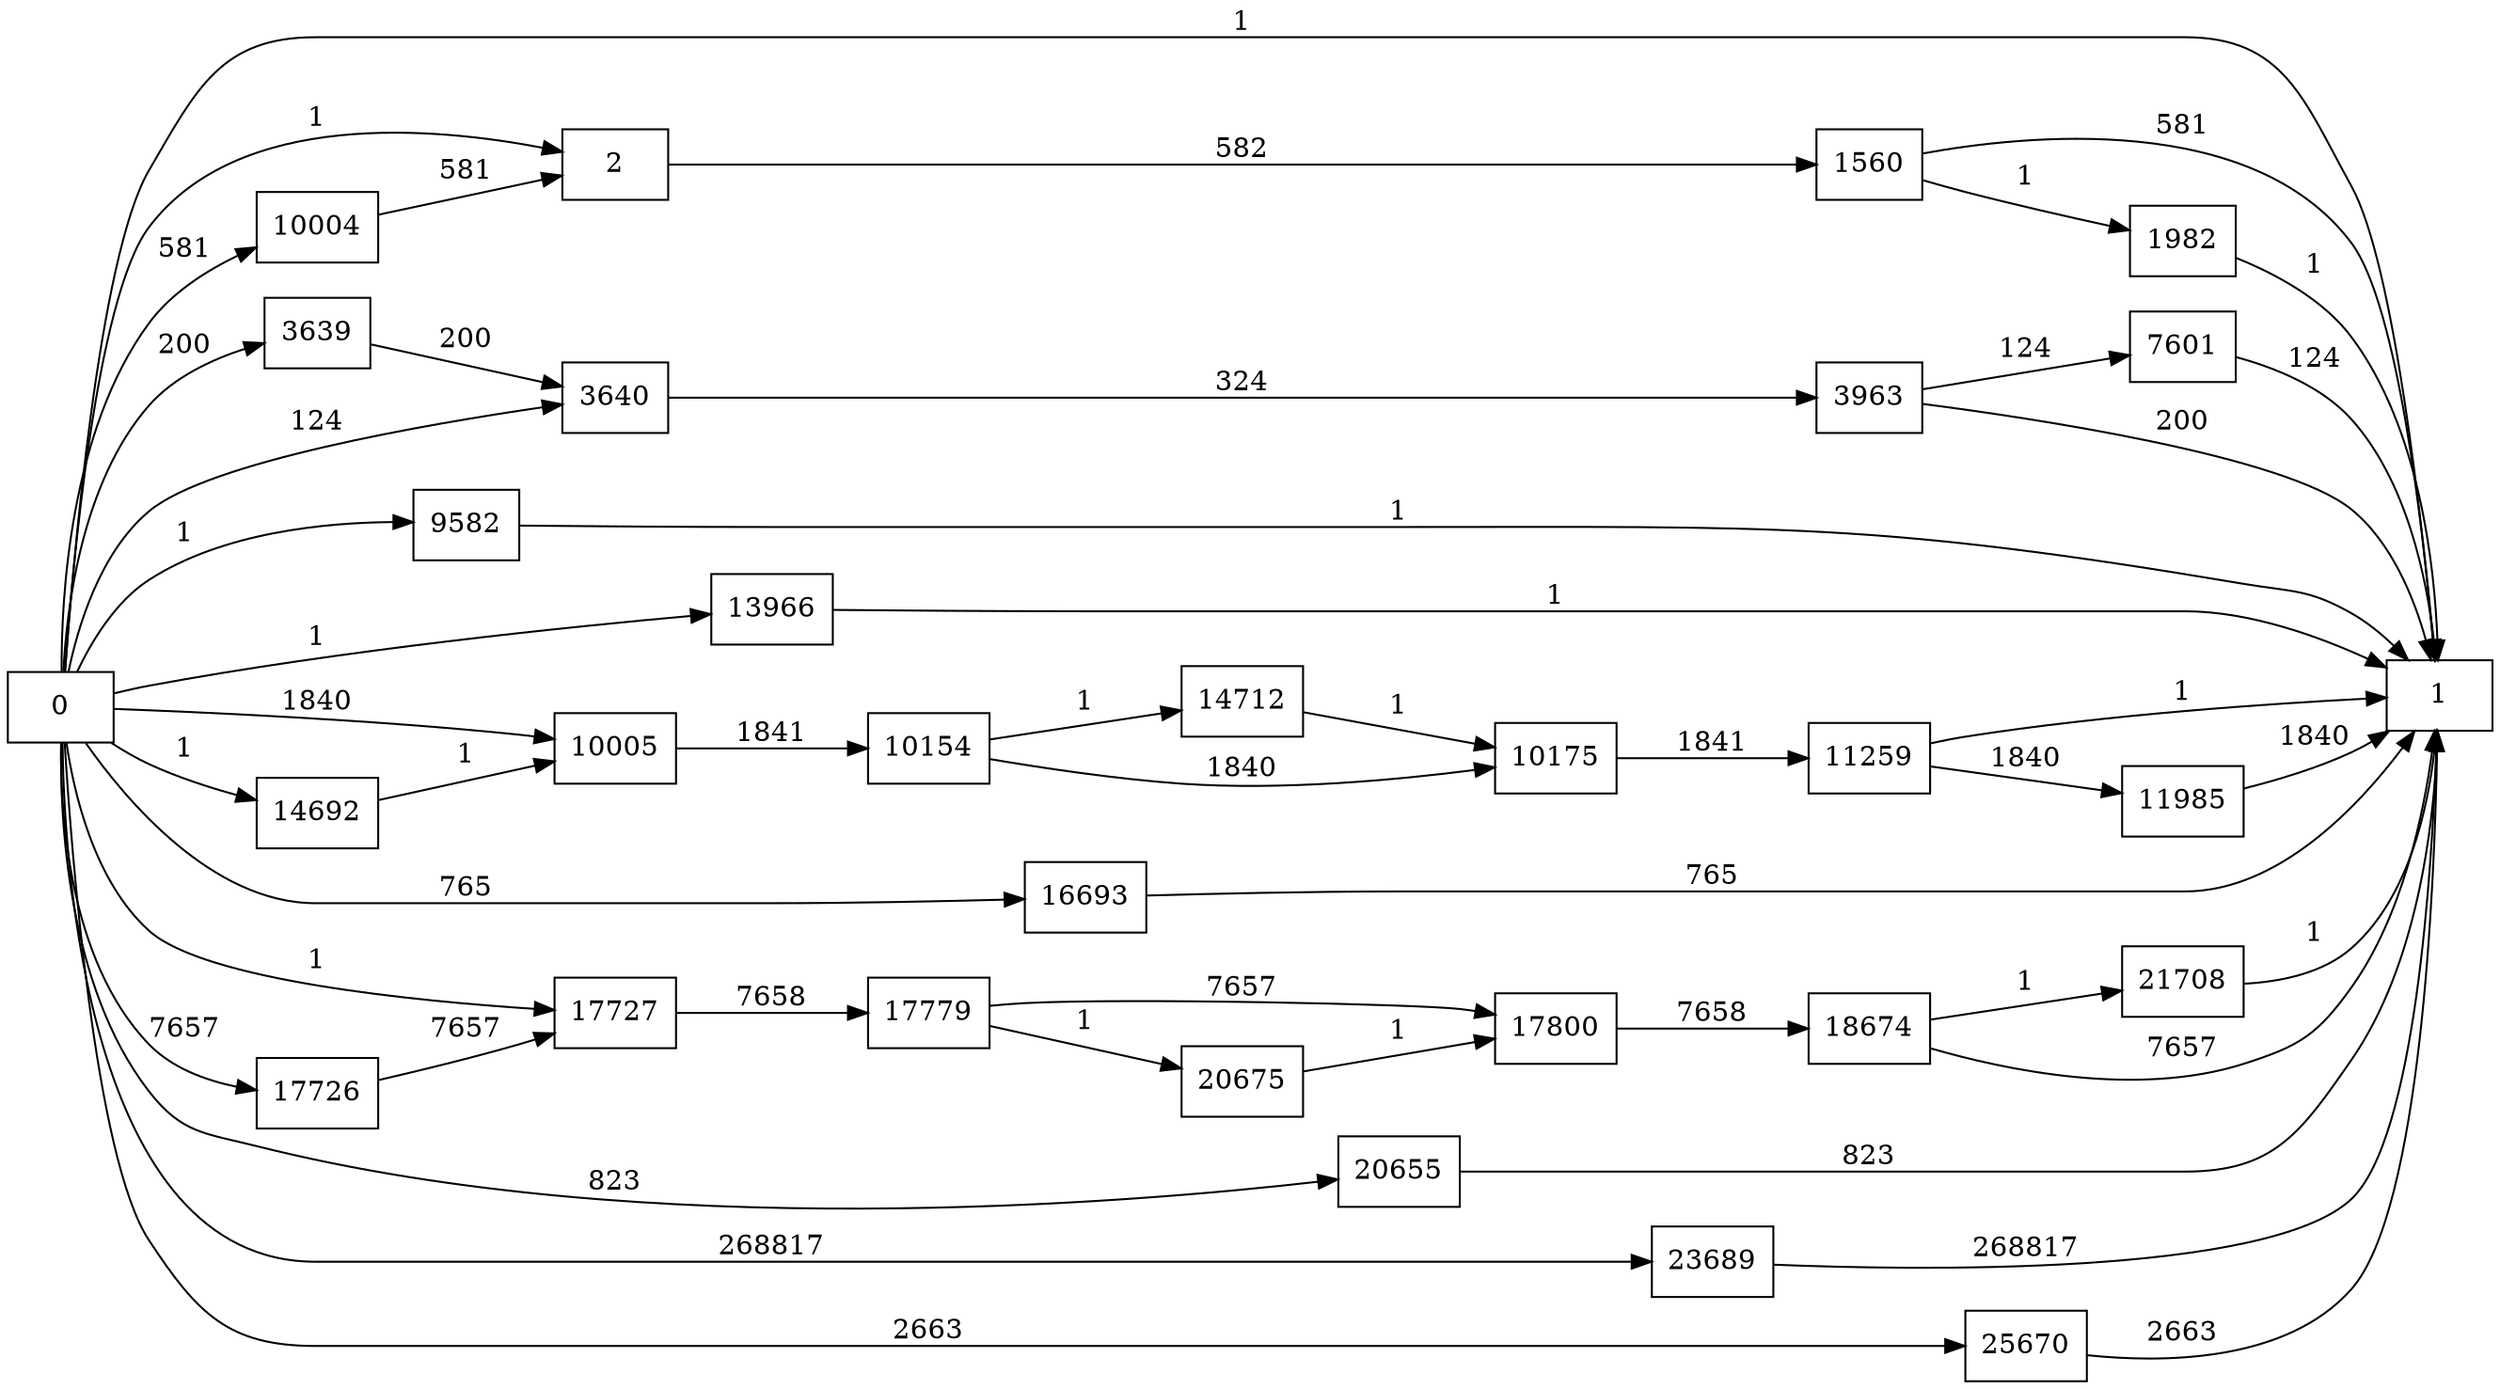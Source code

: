 digraph {
	graph [rankdir=LR]
	node [shape=rectangle]
	2 -> 1560 [label=582]
	1560 -> 1 [label=581]
	1560 -> 1982 [label=1]
	1982 -> 1 [label=1]
	3639 -> 3640 [label=200]
	3640 -> 3963 [label=324]
	3963 -> 1 [label=200]
	3963 -> 7601 [label=124]
	7601 -> 1 [label=124]
	9582 -> 1 [label=1]
	10004 -> 2 [label=581]
	10005 -> 10154 [label=1841]
	10154 -> 10175 [label=1840]
	10154 -> 14712 [label=1]
	10175 -> 11259 [label=1841]
	11259 -> 1 [label=1]
	11259 -> 11985 [label=1840]
	11985 -> 1 [label=1840]
	13966 -> 1 [label=1]
	14692 -> 10005 [label=1]
	14712 -> 10175 [label=1]
	16693 -> 1 [label=765]
	17726 -> 17727 [label=7657]
	17727 -> 17779 [label=7658]
	17779 -> 17800 [label=7657]
	17779 -> 20675 [label=1]
	17800 -> 18674 [label=7658]
	18674 -> 1 [label=7657]
	18674 -> 21708 [label=1]
	20655 -> 1 [label=823]
	20675 -> 17800 [label=1]
	21708 -> 1 [label=1]
	23689 -> 1 [label=268817]
	25670 -> 1 [label=2663]
	0 -> 2 [label=1]
	0 -> 3640 [label=124]
	0 -> 10005 [label=1840]
	0 -> 17727 [label=1]
	0 -> 3639 [label=200]
	0 -> 1 [label=1]
	0 -> 9582 [label=1]
	0 -> 10004 [label=581]
	0 -> 13966 [label=1]
	0 -> 14692 [label=1]
	0 -> 16693 [label=765]
	0 -> 17726 [label=7657]
	0 -> 20655 [label=823]
	0 -> 23689 [label=268817]
	0 -> 25670 [label=2663]
}

